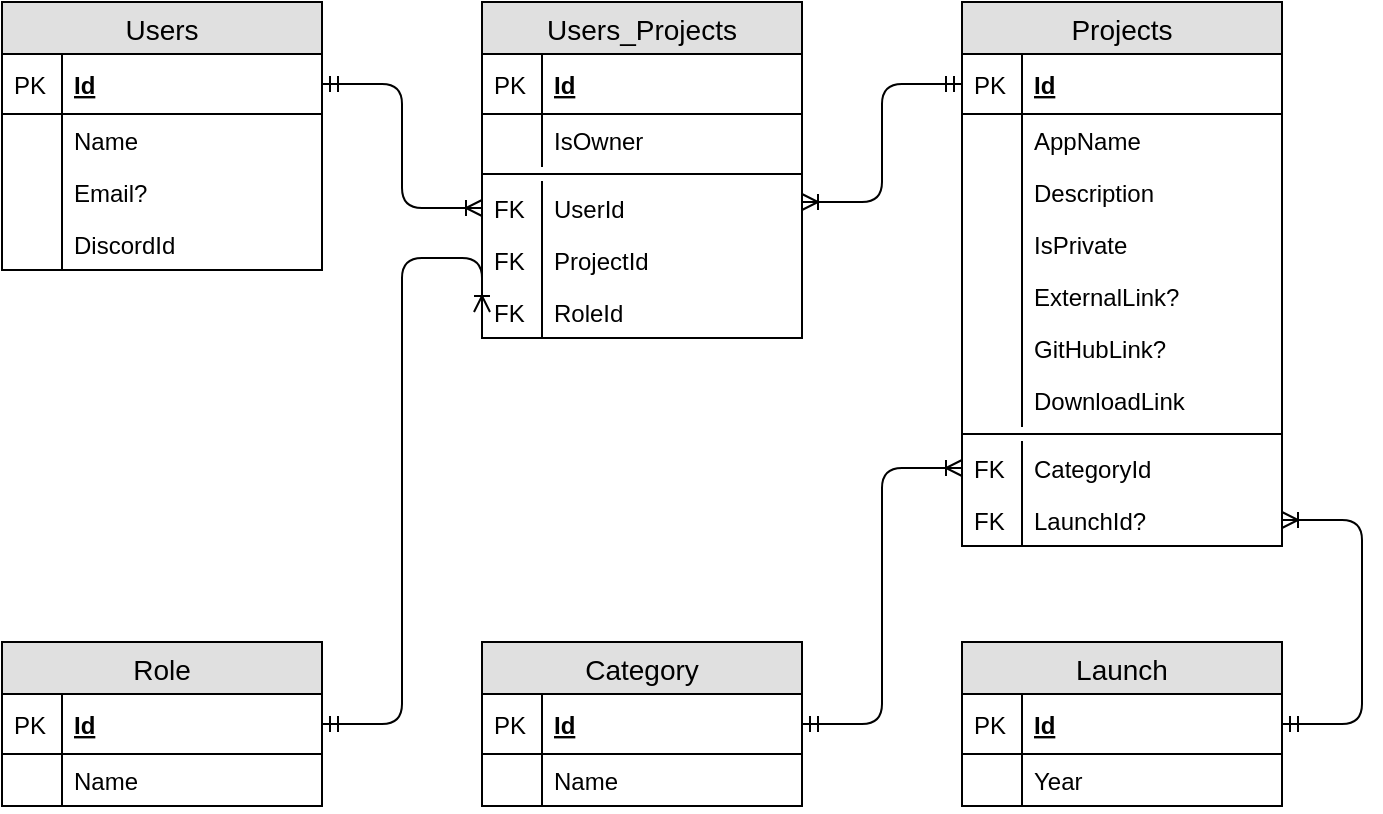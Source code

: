 <mxfile version="13.2.4" type="device"><diagram id="S75L87sROgywsJWuXNRx" name="Page-1"><mxGraphModel dx="782" dy="476" grid="1" gridSize="10" guides="1" tooltips="1" connect="1" arrows="1" fold="1" page="1" pageScale="1" pageWidth="850" pageHeight="1100" math="0" shadow="0"><root><mxCell id="0"/><mxCell id="1" parent="0"/><mxCell id="MVd8Eb10jxke9GbKIOrX-11" value="Users_Projects" style="swimlane;fontStyle=0;childLayout=stackLayout;horizontal=1;startSize=26;fillColor=#e0e0e0;horizontalStack=0;resizeParent=1;resizeParentMax=0;resizeLast=0;collapsible=1;marginBottom=0;swimlaneFillColor=#ffffff;align=center;fontSize=14;" parent="1" vertex="1"><mxGeometry x="280" y="40" width="160" height="168" as="geometry"/></mxCell><mxCell id="MVd8Eb10jxke9GbKIOrX-12" value="Id" style="shape=partialRectangle;top=0;left=0;right=0;bottom=1;align=left;verticalAlign=middle;fillColor=none;spacingLeft=34;spacingRight=4;overflow=hidden;rotatable=0;points=[[0,0.5],[1,0.5]];portConstraint=eastwest;dropTarget=0;fontStyle=5;fontSize=12;" parent="MVd8Eb10jxke9GbKIOrX-11" vertex="1"><mxGeometry y="26" width="160" height="30" as="geometry"/></mxCell><mxCell id="MVd8Eb10jxke9GbKIOrX-13" value="PK" style="shape=partialRectangle;top=0;left=0;bottom=0;fillColor=none;align=left;verticalAlign=middle;spacingLeft=4;spacingRight=4;overflow=hidden;rotatable=0;points=[];portConstraint=eastwest;part=1;fontSize=12;" parent="MVd8Eb10jxke9GbKIOrX-12" vertex="1" connectable="0"><mxGeometry width="30" height="30" as="geometry"/></mxCell><mxCell id="mzFi13E924MQQ9DXCXNo-1" value="IsOwner" style="shape=partialRectangle;top=0;left=0;right=0;bottom=0;align=left;verticalAlign=top;fillColor=none;spacingLeft=34;spacingRight=4;overflow=hidden;rotatable=0;points=[[0,0.5],[1,0.5]];portConstraint=eastwest;dropTarget=0;fontSize=12;" vertex="1" parent="MVd8Eb10jxke9GbKIOrX-11"><mxGeometry y="56" width="160" height="26" as="geometry"/></mxCell><mxCell id="mzFi13E924MQQ9DXCXNo-2" value="" style="shape=partialRectangle;top=0;left=0;bottom=0;fillColor=none;align=left;verticalAlign=top;spacingLeft=4;spacingRight=4;overflow=hidden;rotatable=0;points=[];portConstraint=eastwest;part=1;fontSize=12;" vertex="1" connectable="0" parent="mzFi13E924MQQ9DXCXNo-1"><mxGeometry width="30" height="26" as="geometry"/></mxCell><mxCell id="mzFi13E924MQQ9DXCXNo-6" value="" style="line;strokeWidth=1;fillColor=none;align=left;verticalAlign=middle;spacingTop=-1;spacingLeft=3;spacingRight=3;rotatable=0;labelPosition=right;points=[];portConstraint=eastwest;fontSize=12;" vertex="1" parent="MVd8Eb10jxke9GbKIOrX-11"><mxGeometry y="82" width="160" height="8" as="geometry"/></mxCell><mxCell id="MVd8Eb10jxke9GbKIOrX-34" value="UserId" style="shape=partialRectangle;top=0;left=0;right=0;bottom=0;align=left;verticalAlign=top;fillColor=none;spacingLeft=34;spacingRight=4;overflow=hidden;rotatable=0;points=[[0,0.5],[1,0.5]];portConstraint=eastwest;dropTarget=0;fontSize=12;" parent="MVd8Eb10jxke9GbKIOrX-11" vertex="1"><mxGeometry y="90" width="160" height="26" as="geometry"/></mxCell><mxCell id="MVd8Eb10jxke9GbKIOrX-35" value="FK" style="shape=partialRectangle;top=0;left=0;bottom=0;fillColor=none;align=left;verticalAlign=top;spacingLeft=4;spacingRight=4;overflow=hidden;rotatable=0;points=[];portConstraint=eastwest;part=1;fontSize=12;" parent="MVd8Eb10jxke9GbKIOrX-34" vertex="1" connectable="0"><mxGeometry width="30" height="26" as="geometry"/></mxCell><mxCell id="WhRru6tkgbsMi-d63NNT-16" value="ProjectId" style="shape=partialRectangle;top=0;left=0;right=0;bottom=0;align=left;verticalAlign=top;fillColor=none;spacingLeft=34;spacingRight=4;overflow=hidden;rotatable=0;points=[[0,0.5],[1,0.5]];portConstraint=eastwest;dropTarget=0;fontSize=12;" parent="MVd8Eb10jxke9GbKIOrX-11" vertex="1"><mxGeometry y="116" width="160" height="26" as="geometry"/></mxCell><mxCell id="WhRru6tkgbsMi-d63NNT-17" value="FK" style="shape=partialRectangle;top=0;left=0;bottom=0;fillColor=none;align=left;verticalAlign=top;spacingLeft=4;spacingRight=4;overflow=hidden;rotatable=0;points=[];portConstraint=eastwest;part=1;fontSize=12;" parent="WhRru6tkgbsMi-d63NNT-16" vertex="1" connectable="0"><mxGeometry width="30" height="26" as="geometry"/></mxCell><mxCell id="MVd8Eb10jxke9GbKIOrX-22" value="RoleId" style="shape=partialRectangle;top=0;left=0;right=0;bottom=0;align=left;verticalAlign=top;fillColor=none;spacingLeft=34;spacingRight=4;overflow=hidden;rotatable=0;points=[[0,0.5],[1,0.5]];portConstraint=eastwest;dropTarget=0;fontSize=12;" parent="MVd8Eb10jxke9GbKIOrX-11" vertex="1"><mxGeometry y="142" width="160" height="26" as="geometry"/></mxCell><mxCell id="MVd8Eb10jxke9GbKIOrX-23" value="FK" style="shape=partialRectangle;top=0;left=0;bottom=0;fillColor=none;align=left;verticalAlign=top;spacingLeft=4;spacingRight=4;overflow=hidden;rotatable=0;points=[];portConstraint=eastwest;part=1;fontSize=12;" parent="MVd8Eb10jxke9GbKIOrX-22" vertex="1" connectable="0"><mxGeometry width="30" height="26" as="geometry"/></mxCell><mxCell id="MVd8Eb10jxke9GbKIOrX-25" value="Users" style="swimlane;fontStyle=0;childLayout=stackLayout;horizontal=1;startSize=26;fillColor=#e0e0e0;horizontalStack=0;resizeParent=1;resizeParentMax=0;resizeLast=0;collapsible=1;marginBottom=0;swimlaneFillColor=#ffffff;align=center;fontSize=14;" parent="1" vertex="1"><mxGeometry x="40" y="40" width="160" height="134" as="geometry"/></mxCell><mxCell id="MVd8Eb10jxke9GbKIOrX-26" value="Id" style="shape=partialRectangle;top=0;left=0;right=0;bottom=1;align=left;verticalAlign=middle;fillColor=none;spacingLeft=34;spacingRight=4;overflow=hidden;rotatable=0;points=[[0,0.5],[1,0.5]];portConstraint=eastwest;dropTarget=0;fontStyle=5;fontSize=12;" parent="MVd8Eb10jxke9GbKIOrX-25" vertex="1"><mxGeometry y="26" width="160" height="30" as="geometry"/></mxCell><mxCell id="MVd8Eb10jxke9GbKIOrX-27" value="PK" style="shape=partialRectangle;top=0;left=0;bottom=0;fillColor=none;align=left;verticalAlign=middle;spacingLeft=4;spacingRight=4;overflow=hidden;rotatable=0;points=[];portConstraint=eastwest;part=1;fontSize=12;" parent="MVd8Eb10jxke9GbKIOrX-26" vertex="1" connectable="0"><mxGeometry width="30" height="30" as="geometry"/></mxCell><mxCell id="MVd8Eb10jxke9GbKIOrX-28" value="Name" style="shape=partialRectangle;top=0;left=0;right=0;bottom=0;align=left;verticalAlign=top;fillColor=none;spacingLeft=34;spacingRight=4;overflow=hidden;rotatable=0;points=[[0,0.5],[1,0.5]];portConstraint=eastwest;dropTarget=0;fontSize=12;" parent="MVd8Eb10jxke9GbKIOrX-25" vertex="1"><mxGeometry y="56" width="160" height="26" as="geometry"/></mxCell><mxCell id="MVd8Eb10jxke9GbKIOrX-29" value="" style="shape=partialRectangle;top=0;left=0;bottom=0;fillColor=none;align=left;verticalAlign=top;spacingLeft=4;spacingRight=4;overflow=hidden;rotatable=0;points=[];portConstraint=eastwest;part=1;fontSize=12;" parent="MVd8Eb10jxke9GbKIOrX-28" vertex="1" connectable="0"><mxGeometry width="30" height="26" as="geometry"/></mxCell><mxCell id="MVd8Eb10jxke9GbKIOrX-65" value="Email?" style="shape=partialRectangle;top=0;left=0;right=0;bottom=0;align=left;verticalAlign=top;fillColor=none;spacingLeft=34;spacingRight=4;overflow=hidden;rotatable=0;points=[[0,0.5],[1,0.5]];portConstraint=eastwest;dropTarget=0;fontSize=12;" parent="MVd8Eb10jxke9GbKIOrX-25" vertex="1"><mxGeometry y="82" width="160" height="26" as="geometry"/></mxCell><mxCell id="MVd8Eb10jxke9GbKIOrX-66" value="" style="shape=partialRectangle;top=0;left=0;bottom=0;fillColor=none;align=left;verticalAlign=top;spacingLeft=4;spacingRight=4;overflow=hidden;rotatable=0;points=[];portConstraint=eastwest;part=1;fontSize=12;" parent="MVd8Eb10jxke9GbKIOrX-65" vertex="1" connectable="0"><mxGeometry width="30" height="26" as="geometry"/></mxCell><mxCell id="MVd8Eb10jxke9GbKIOrX-67" value="DiscordId" style="shape=partialRectangle;top=0;left=0;right=0;bottom=0;align=left;verticalAlign=top;fillColor=none;spacingLeft=34;spacingRight=4;overflow=hidden;rotatable=0;points=[[0,0.5],[1,0.5]];portConstraint=eastwest;dropTarget=0;fontSize=12;" parent="MVd8Eb10jxke9GbKIOrX-25" vertex="1"><mxGeometry y="108" width="160" height="26" as="geometry"/></mxCell><mxCell id="MVd8Eb10jxke9GbKIOrX-68" value="" style="shape=partialRectangle;top=0;left=0;bottom=0;fillColor=none;align=left;verticalAlign=top;spacingLeft=4;spacingRight=4;overflow=hidden;rotatable=0;points=[];portConstraint=eastwest;part=1;fontSize=12;" parent="MVd8Eb10jxke9GbKIOrX-67" vertex="1" connectable="0"><mxGeometry width="30" height="26" as="geometry"/></mxCell><mxCell id="MVd8Eb10jxke9GbKIOrX-38" value="Projects" style="swimlane;fontStyle=0;childLayout=stackLayout;horizontal=1;startSize=26;fillColor=#e0e0e0;horizontalStack=0;resizeParent=1;resizeParentMax=0;resizeLast=0;collapsible=1;marginBottom=0;swimlaneFillColor=#ffffff;align=center;fontSize=14;" parent="1" vertex="1"><mxGeometry x="520" y="40" width="160" height="272" as="geometry"/></mxCell><mxCell id="MVd8Eb10jxke9GbKIOrX-39" value="Id" style="shape=partialRectangle;top=0;left=0;right=0;bottom=1;align=left;verticalAlign=middle;fillColor=none;spacingLeft=34;spacingRight=4;overflow=hidden;rotatable=0;points=[[0,0.5],[1,0.5]];portConstraint=eastwest;dropTarget=0;fontStyle=5;fontSize=12;" parent="MVd8Eb10jxke9GbKIOrX-38" vertex="1"><mxGeometry y="26" width="160" height="30" as="geometry"/></mxCell><mxCell id="MVd8Eb10jxke9GbKIOrX-40" value="PK" style="shape=partialRectangle;top=0;left=0;bottom=0;fillColor=none;align=left;verticalAlign=middle;spacingLeft=4;spacingRight=4;overflow=hidden;rotatable=0;points=[];portConstraint=eastwest;part=1;fontSize=12;" parent="MVd8Eb10jxke9GbKIOrX-39" vertex="1" connectable="0"><mxGeometry width="30" height="30" as="geometry"/></mxCell><mxCell id="MVd8Eb10jxke9GbKIOrX-41" value="AppName" style="shape=partialRectangle;top=0;left=0;right=0;bottom=0;align=left;verticalAlign=top;fillColor=none;spacingLeft=34;spacingRight=4;overflow=hidden;rotatable=0;points=[[0,0.5],[1,0.5]];portConstraint=eastwest;dropTarget=0;fontSize=12;" parent="MVd8Eb10jxke9GbKIOrX-38" vertex="1"><mxGeometry y="56" width="160" height="26" as="geometry"/></mxCell><mxCell id="MVd8Eb10jxke9GbKIOrX-42" value="" style="shape=partialRectangle;top=0;left=0;bottom=0;fillColor=none;align=left;verticalAlign=top;spacingLeft=4;spacingRight=4;overflow=hidden;rotatable=0;points=[];portConstraint=eastwest;part=1;fontSize=12;" parent="MVd8Eb10jxke9GbKIOrX-41" vertex="1" connectable="0"><mxGeometry width="30" height="26" as="geometry"/></mxCell><mxCell id="MVd8Eb10jxke9GbKIOrX-71" value="Description" style="shape=partialRectangle;top=0;left=0;right=0;bottom=0;align=left;verticalAlign=top;fillColor=none;spacingLeft=34;spacingRight=4;overflow=hidden;rotatable=0;points=[[0,0.5],[1,0.5]];portConstraint=eastwest;dropTarget=0;fontSize=12;" parent="MVd8Eb10jxke9GbKIOrX-38" vertex="1"><mxGeometry y="82" width="160" height="26" as="geometry"/></mxCell><mxCell id="MVd8Eb10jxke9GbKIOrX-72" value="" style="shape=partialRectangle;top=0;left=0;bottom=0;fillColor=none;align=left;verticalAlign=top;spacingLeft=4;spacingRight=4;overflow=hidden;rotatable=0;points=[];portConstraint=eastwest;part=1;fontSize=12;" parent="MVd8Eb10jxke9GbKIOrX-71" vertex="1" connectable="0"><mxGeometry width="30" height="26" as="geometry"/></mxCell><mxCell id="MVd8Eb10jxke9GbKIOrX-73" value="IsPrivate" style="shape=partialRectangle;top=0;left=0;right=0;bottom=0;align=left;verticalAlign=top;fillColor=none;spacingLeft=34;spacingRight=4;overflow=hidden;rotatable=0;points=[[0,0.5],[1,0.5]];portConstraint=eastwest;dropTarget=0;fontSize=12;" parent="MVd8Eb10jxke9GbKIOrX-38" vertex="1"><mxGeometry y="108" width="160" height="26" as="geometry"/></mxCell><mxCell id="MVd8Eb10jxke9GbKIOrX-74" value="" style="shape=partialRectangle;top=0;left=0;bottom=0;fillColor=none;align=left;verticalAlign=top;spacingLeft=4;spacingRight=4;overflow=hidden;rotatable=0;points=[];portConstraint=eastwest;part=1;fontSize=12;" parent="MVd8Eb10jxke9GbKIOrX-73" vertex="1" connectable="0"><mxGeometry width="30" height="26" as="geometry"/></mxCell><mxCell id="WhRru6tkgbsMi-d63NNT-3" value="ExternalLink?" style="shape=partialRectangle;top=0;left=0;right=0;bottom=0;align=left;verticalAlign=top;fillColor=none;spacingLeft=34;spacingRight=4;overflow=hidden;rotatable=0;points=[[0,0.5],[1,0.5]];portConstraint=eastwest;dropTarget=0;fontSize=12;" parent="MVd8Eb10jxke9GbKIOrX-38" vertex="1"><mxGeometry y="134" width="160" height="26" as="geometry"/></mxCell><mxCell id="WhRru6tkgbsMi-d63NNT-4" value="" style="shape=partialRectangle;top=0;left=0;bottom=0;fillColor=none;align=left;verticalAlign=top;spacingLeft=4;spacingRight=4;overflow=hidden;rotatable=0;points=[];portConstraint=eastwest;part=1;fontSize=12;" parent="WhRru6tkgbsMi-d63NNT-3" vertex="1" connectable="0"><mxGeometry width="30" height="26" as="geometry"/></mxCell><mxCell id="WhRru6tkgbsMi-d63NNT-5" value="GitHubLink?" style="shape=partialRectangle;top=0;left=0;right=0;bottom=0;align=left;verticalAlign=top;fillColor=none;spacingLeft=34;spacingRight=4;overflow=hidden;rotatable=0;points=[[0,0.5],[1,0.5]];portConstraint=eastwest;dropTarget=0;fontSize=12;" parent="MVd8Eb10jxke9GbKIOrX-38" vertex="1"><mxGeometry y="160" width="160" height="26" as="geometry"/></mxCell><mxCell id="WhRru6tkgbsMi-d63NNT-6" value="" style="shape=partialRectangle;top=0;left=0;bottom=0;fillColor=none;align=left;verticalAlign=top;spacingLeft=4;spacingRight=4;overflow=hidden;rotatable=0;points=[];portConstraint=eastwest;part=1;fontSize=12;" parent="WhRru6tkgbsMi-d63NNT-5" vertex="1" connectable="0"><mxGeometry width="30" height="26" as="geometry"/></mxCell><mxCell id="WhRru6tkgbsMi-d63NNT-1" value="DownloadLink" style="shape=partialRectangle;top=0;left=0;right=0;bottom=0;align=left;verticalAlign=top;fillColor=none;spacingLeft=34;spacingRight=4;overflow=hidden;rotatable=0;points=[[0,0.5],[1,0.5]];portConstraint=eastwest;dropTarget=0;fontSize=12;" parent="MVd8Eb10jxke9GbKIOrX-38" vertex="1"><mxGeometry y="186" width="160" height="26" as="geometry"/></mxCell><mxCell id="WhRru6tkgbsMi-d63NNT-2" value="" style="shape=partialRectangle;top=0;left=0;bottom=0;fillColor=none;align=left;verticalAlign=top;spacingLeft=4;spacingRight=4;overflow=hidden;rotatable=0;points=[];portConstraint=eastwest;part=1;fontSize=12;" parent="WhRru6tkgbsMi-d63NNT-1" vertex="1" connectable="0"><mxGeometry width="30" height="26" as="geometry"/></mxCell><mxCell id="WhRru6tkgbsMi-d63NNT-10" value="" style="line;strokeWidth=1;fillColor=none;align=left;verticalAlign=middle;spacingTop=-1;spacingLeft=3;spacingRight=3;rotatable=0;labelPosition=right;points=[];portConstraint=eastwest;fontSize=12;" parent="MVd8Eb10jxke9GbKIOrX-38" vertex="1"><mxGeometry y="212" width="160" height="8" as="geometry"/></mxCell><mxCell id="bCZVm1opUABQ4DJQWTrB-1" value="CategoryId" style="shape=partialRectangle;top=0;left=0;right=0;bottom=0;align=left;verticalAlign=top;fillColor=none;spacingLeft=34;spacingRight=4;overflow=hidden;rotatable=0;points=[[0,0.5],[1,0.5]];portConstraint=eastwest;dropTarget=0;fontSize=12;" parent="MVd8Eb10jxke9GbKIOrX-38" vertex="1"><mxGeometry y="220" width="160" height="26" as="geometry"/></mxCell><mxCell id="bCZVm1opUABQ4DJQWTrB-2" value="FK" style="shape=partialRectangle;top=0;left=0;bottom=0;fillColor=none;align=left;verticalAlign=top;spacingLeft=4;spacingRight=4;overflow=hidden;rotatable=0;points=[];portConstraint=eastwest;part=1;fontSize=12;" parent="bCZVm1opUABQ4DJQWTrB-1" vertex="1" connectable="0"><mxGeometry width="30" height="26" as="geometry"/></mxCell><mxCell id="WhRru6tkgbsMi-d63NNT-7" value="LaunchId?" style="shape=partialRectangle;top=0;left=0;right=0;bottom=0;align=left;verticalAlign=top;fillColor=none;spacingLeft=34;spacingRight=4;overflow=hidden;rotatable=0;points=[[0,0.5],[1,0.5]];portConstraint=eastwest;dropTarget=0;fontSize=12;" parent="MVd8Eb10jxke9GbKIOrX-38" vertex="1"><mxGeometry y="246" width="160" height="26" as="geometry"/></mxCell><mxCell id="WhRru6tkgbsMi-d63NNT-8" value="FK" style="shape=partialRectangle;top=0;left=0;bottom=0;fillColor=none;align=left;verticalAlign=top;spacingLeft=4;spacingRight=4;overflow=hidden;rotatable=0;points=[];portConstraint=eastwest;part=1;fontSize=12;" parent="WhRru6tkgbsMi-d63NNT-7" vertex="1" connectable="0"><mxGeometry width="30" height="26" as="geometry"/></mxCell><mxCell id="MVd8Eb10jxke9GbKIOrX-47" value="Role" style="swimlane;fontStyle=0;childLayout=stackLayout;horizontal=1;startSize=26;fillColor=#e0e0e0;horizontalStack=0;resizeParent=1;resizeParentMax=0;resizeLast=0;collapsible=1;marginBottom=0;swimlaneFillColor=#ffffff;align=center;fontSize=14;" parent="1" vertex="1"><mxGeometry x="40" y="360" width="160" height="82" as="geometry"/></mxCell><mxCell id="MVd8Eb10jxke9GbKIOrX-48" value="Id" style="shape=partialRectangle;top=0;left=0;right=0;bottom=1;align=left;verticalAlign=middle;fillColor=none;spacingLeft=34;spacingRight=4;overflow=hidden;rotatable=0;points=[[0,0.5],[1,0.5]];portConstraint=eastwest;dropTarget=0;fontStyle=5;fontSize=12;" parent="MVd8Eb10jxke9GbKIOrX-47" vertex="1"><mxGeometry y="26" width="160" height="30" as="geometry"/></mxCell><mxCell id="MVd8Eb10jxke9GbKIOrX-49" value="PK" style="shape=partialRectangle;top=0;left=0;bottom=0;fillColor=none;align=left;verticalAlign=middle;spacingLeft=4;spacingRight=4;overflow=hidden;rotatable=0;points=[];portConstraint=eastwest;part=1;fontSize=12;" parent="MVd8Eb10jxke9GbKIOrX-48" vertex="1" connectable="0"><mxGeometry width="30" height="30" as="geometry"/></mxCell><mxCell id="MVd8Eb10jxke9GbKIOrX-50" value="Name" style="shape=partialRectangle;top=0;left=0;right=0;bottom=0;align=left;verticalAlign=top;fillColor=none;spacingLeft=34;spacingRight=4;overflow=hidden;rotatable=0;points=[[0,0.5],[1,0.5]];portConstraint=eastwest;dropTarget=0;fontSize=12;" parent="MVd8Eb10jxke9GbKIOrX-47" vertex="1"><mxGeometry y="56" width="160" height="26" as="geometry"/></mxCell><mxCell id="MVd8Eb10jxke9GbKIOrX-51" value="" style="shape=partialRectangle;top=0;left=0;bottom=0;fillColor=none;align=left;verticalAlign=top;spacingLeft=4;spacingRight=4;overflow=hidden;rotatable=0;points=[];portConstraint=eastwest;part=1;fontSize=12;" parent="MVd8Eb10jxke9GbKIOrX-50" vertex="1" connectable="0"><mxGeometry width="30" height="26" as="geometry"/></mxCell><mxCell id="MVd8Eb10jxke9GbKIOrX-56" value="" style="edgeStyle=orthogonalEdgeStyle;fontSize=12;html=1;endArrow=ERoneToMany;startArrow=ERmandOne;entryX=1;entryY=0.5;entryDx=0;entryDy=0;exitX=1;exitY=0.5;exitDx=0;exitDy=0;" parent="1" source="WhRru6tkgbsMi-d63NNT-12" target="WhRru6tkgbsMi-d63NNT-7" edge="1"><mxGeometry width="100" height="100" relative="1" as="geometry"><mxPoint x="680" y="459" as="sourcePoint"/><mxPoint x="680" y="79" as="targetPoint"/><Array as="points"><mxPoint x="720" y="401"/><mxPoint x="720" y="299"/></Array></mxGeometry></mxCell><mxCell id="MVd8Eb10jxke9GbKIOrX-57" value="" style="edgeStyle=orthogonalEdgeStyle;fontSize=12;html=1;endArrow=ERoneToMany;startArrow=ERmandOne;exitX=1;exitY=0.5;exitDx=0;exitDy=0;entryX=0;entryY=0.5;entryDx=0;entryDy=0;" parent="1" source="MVd8Eb10jxke9GbKIOrX-26" target="MVd8Eb10jxke9GbKIOrX-34" edge="1"><mxGeometry width="100" height="100" relative="1" as="geometry"><mxPoint x="210" y="240" as="sourcePoint"/><mxPoint x="310" y="140" as="targetPoint"/></mxGeometry></mxCell><mxCell id="MVd8Eb10jxke9GbKIOrX-59" value="" style="fontSize=12;html=1;endArrow=ERoneToMany;startArrow=ERmandOne;anchorPointDirection=1;bendable=1;edgeStyle=orthogonalEdgeStyle;exitX=0;exitY=0.5;exitDx=0;exitDy=0;" parent="1" source="MVd8Eb10jxke9GbKIOrX-39" edge="1"><mxGeometry width="100" height="100" relative="1" as="geometry"><mxPoint x="490" y="40" as="sourcePoint"/><mxPoint x="440" y="140" as="targetPoint"/><Array as="points"><mxPoint x="480" y="81"/><mxPoint x="480" y="140"/></Array></mxGeometry></mxCell><mxCell id="WhRru6tkgbsMi-d63NNT-11" value="Launch" style="swimlane;fontStyle=0;childLayout=stackLayout;horizontal=1;startSize=26;fillColor=#e0e0e0;horizontalStack=0;resizeParent=1;resizeParentMax=0;resizeLast=0;collapsible=1;marginBottom=0;swimlaneFillColor=#ffffff;align=center;fontSize=14;" parent="1" vertex="1"><mxGeometry x="520" y="360" width="160" height="82" as="geometry"/></mxCell><mxCell id="WhRru6tkgbsMi-d63NNT-12" value="Id" style="shape=partialRectangle;top=0;left=0;right=0;bottom=1;align=left;verticalAlign=middle;fillColor=none;spacingLeft=34;spacingRight=4;overflow=hidden;rotatable=0;points=[[0,0.5],[1,0.5]];portConstraint=eastwest;dropTarget=0;fontStyle=5;fontSize=12;" parent="WhRru6tkgbsMi-d63NNT-11" vertex="1"><mxGeometry y="26" width="160" height="30" as="geometry"/></mxCell><mxCell id="WhRru6tkgbsMi-d63NNT-13" value="PK" style="shape=partialRectangle;top=0;left=0;bottom=0;fillColor=none;align=left;verticalAlign=middle;spacingLeft=4;spacingRight=4;overflow=hidden;rotatable=0;points=[];portConstraint=eastwest;part=1;fontSize=12;" parent="WhRru6tkgbsMi-d63NNT-12" vertex="1" connectable="0"><mxGeometry width="30" height="30" as="geometry"/></mxCell><mxCell id="WhRru6tkgbsMi-d63NNT-14" value="Year" style="shape=partialRectangle;top=0;left=0;right=0;bottom=0;align=left;verticalAlign=top;fillColor=none;spacingLeft=34;spacingRight=4;overflow=hidden;rotatable=0;points=[[0,0.5],[1,0.5]];portConstraint=eastwest;dropTarget=0;fontSize=12;" parent="WhRru6tkgbsMi-d63NNT-11" vertex="1"><mxGeometry y="56" width="160" height="26" as="geometry"/></mxCell><mxCell id="WhRru6tkgbsMi-d63NNT-15" value="" style="shape=partialRectangle;top=0;left=0;bottom=0;fillColor=none;align=left;verticalAlign=top;spacingLeft=4;spacingRight=4;overflow=hidden;rotatable=0;points=[];portConstraint=eastwest;part=1;fontSize=12;" parent="WhRru6tkgbsMi-d63NNT-14" vertex="1" connectable="0"><mxGeometry width="30" height="26" as="geometry"/></mxCell><mxCell id="WhRru6tkgbsMi-d63NNT-18" value="" style="fontSize=12;html=1;endArrow=ERoneToMany;startArrow=ERmandOne;anchorPointDirection=1;bendable=1;edgeStyle=orthogonalEdgeStyle;exitX=1;exitY=0.5;exitDx=0;exitDy=0;entryX=0;entryY=0.5;entryDx=0;entryDy=0;" parent="1" source="MVd8Eb10jxke9GbKIOrX-48" target="MVd8Eb10jxke9GbKIOrX-22" edge="1"><mxGeometry width="100" height="100" relative="1" as="geometry"><mxPoint x="530" y="91" as="sourcePoint"/><mxPoint x="450" y="150" as="targetPoint"/><Array as="points"><mxPoint x="240" y="401"/><mxPoint x="240" y="168"/><mxPoint x="280" y="168"/></Array></mxGeometry></mxCell><mxCell id="bCZVm1opUABQ4DJQWTrB-3" value="Category" style="swimlane;fontStyle=0;childLayout=stackLayout;horizontal=1;startSize=26;fillColor=#e0e0e0;horizontalStack=0;resizeParent=1;resizeParentMax=0;resizeLast=0;collapsible=1;marginBottom=0;swimlaneFillColor=#ffffff;align=center;fontSize=14;" parent="1" vertex="1"><mxGeometry x="280" y="360" width="160" height="82" as="geometry"/></mxCell><mxCell id="bCZVm1opUABQ4DJQWTrB-4" value="Id" style="shape=partialRectangle;top=0;left=0;right=0;bottom=1;align=left;verticalAlign=middle;fillColor=none;spacingLeft=34;spacingRight=4;overflow=hidden;rotatable=0;points=[[0,0.5],[1,0.5]];portConstraint=eastwest;dropTarget=0;fontStyle=5;fontSize=12;" parent="bCZVm1opUABQ4DJQWTrB-3" vertex="1"><mxGeometry y="26" width="160" height="30" as="geometry"/></mxCell><mxCell id="bCZVm1opUABQ4DJQWTrB-5" value="PK" style="shape=partialRectangle;top=0;left=0;bottom=0;fillColor=none;align=left;verticalAlign=middle;spacingLeft=4;spacingRight=4;overflow=hidden;rotatable=0;points=[];portConstraint=eastwest;part=1;fontSize=12;" parent="bCZVm1opUABQ4DJQWTrB-4" vertex="1" connectable="0"><mxGeometry width="30" height="30" as="geometry"/></mxCell><mxCell id="bCZVm1opUABQ4DJQWTrB-6" value="Name" style="shape=partialRectangle;top=0;left=0;right=0;bottom=0;align=left;verticalAlign=top;fillColor=none;spacingLeft=34;spacingRight=4;overflow=hidden;rotatable=0;points=[[0,0.5],[1,0.5]];portConstraint=eastwest;dropTarget=0;fontSize=12;" parent="bCZVm1opUABQ4DJQWTrB-3" vertex="1"><mxGeometry y="56" width="160" height="26" as="geometry"/></mxCell><mxCell id="bCZVm1opUABQ4DJQWTrB-7" value="" style="shape=partialRectangle;top=0;left=0;bottom=0;fillColor=none;align=left;verticalAlign=top;spacingLeft=4;spacingRight=4;overflow=hidden;rotatable=0;points=[];portConstraint=eastwest;part=1;fontSize=12;" parent="bCZVm1opUABQ4DJQWTrB-6" vertex="1" connectable="0"><mxGeometry width="30" height="26" as="geometry"/></mxCell><mxCell id="bCZVm1opUABQ4DJQWTrB-8" value="" style="edgeStyle=orthogonalEdgeStyle;fontSize=12;html=1;endArrow=ERoneToMany;startArrow=ERmandOne;entryX=0;entryY=0.5;entryDx=0;entryDy=0;exitX=1;exitY=0.5;exitDx=0;exitDy=0;" parent="1" source="bCZVm1opUABQ4DJQWTrB-4" target="bCZVm1opUABQ4DJQWTrB-1" edge="1"><mxGeometry width="100" height="100" relative="1" as="geometry"><mxPoint x="690" y="411" as="sourcePoint"/><mxPoint x="690" y="335" as="targetPoint"/><Array as="points"><mxPoint x="480" y="401"/><mxPoint x="480" y="273"/></Array></mxGeometry></mxCell></root></mxGraphModel></diagram></mxfile>